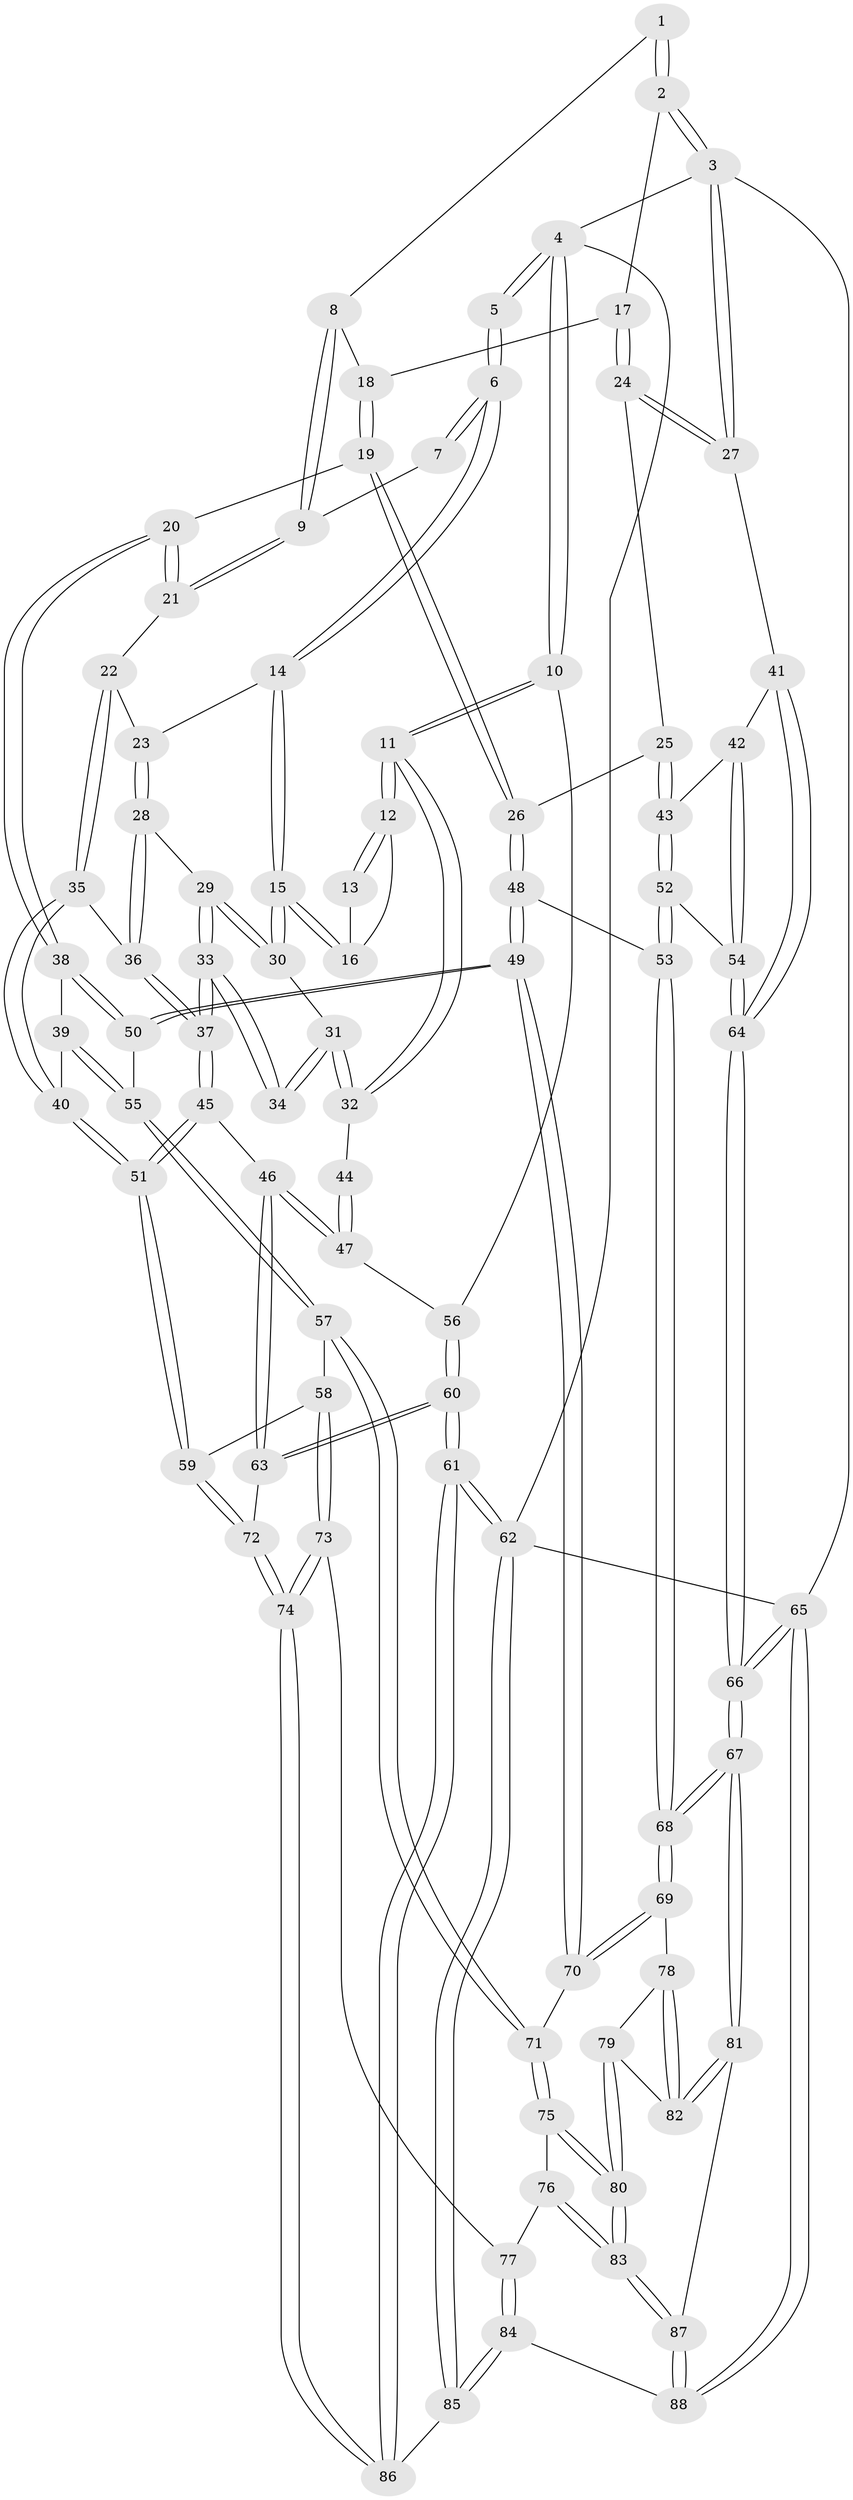 // coarse degree distribution, {3: 0.21568627450980393, 7: 0.0196078431372549, 6: 0.058823529411764705, 4: 0.39215686274509803, 5: 0.27450980392156865, 2: 0.0392156862745098}
// Generated by graph-tools (version 1.1) at 2025/52/02/27/25 19:52:37]
// undirected, 88 vertices, 217 edges
graph export_dot {
graph [start="1"]
  node [color=gray90,style=filled];
  1 [pos="+0.8648296936957135+0"];
  2 [pos="+1+0"];
  3 [pos="+1+0"];
  4 [pos="+0+0"];
  5 [pos="+0.13720557267736122+0"];
  6 [pos="+0.357161799779726+0"];
  7 [pos="+0.6096651125549911+0"];
  8 [pos="+0.8198519644540929+0.06612002845635594"];
  9 [pos="+0.6805803300300969+0.10883166511713613"];
  10 [pos="+0+0.3331731844438355"];
  11 [pos="+0+0.3318222607097326"];
  12 [pos="+0.022669542892440414+0.19854696277112494"];
  13 [pos="+0.1058586846123294+0"];
  14 [pos="+0.3671605906456229+0"];
  15 [pos="+0.17574327431810063+0.2205343385651833"];
  16 [pos="+0.13601914304716772+0.20151416783388806"];
  17 [pos="+0.9260939680451576+0.1457191491519629"];
  18 [pos="+0.8261270400863067+0.08226501875388727"];
  19 [pos="+0.740435568601178+0.3180825838461747"];
  20 [pos="+0.7086252963224499+0.31426032122788855"];
  21 [pos="+0.6385513169812678+0.248350105070559"];
  22 [pos="+0.5321451446328108+0.2193850566038951"];
  23 [pos="+0.39894758226087806+0.04255478494856349"];
  24 [pos="+0.9713265348924084+0.2841196065921113"];
  25 [pos="+0.8151759659715895+0.3274932283593486"];
  26 [pos="+0.765872858618324+0.3279882650887055"];
  27 [pos="+1+0.33247567595127236"];
  28 [pos="+0.2910732625887999+0.31229962007073847"];
  29 [pos="+0.2612668959501763+0.31093098461610474"];
  30 [pos="+0.17716501248743155+0.22482399213478726"];
  31 [pos="+0.1410832212861798+0.2713327176325933"];
  32 [pos="+0+0.358624969672329"];
  33 [pos="+0.15448039856368462+0.4229478557505537"];
  34 [pos="+0.1215776583124985+0.40825482820926395"];
  35 [pos="+0.39423983907799304+0.38102177932063447"];
  36 [pos="+0.34308571924928305+0.3500555933819623"];
  37 [pos="+0.18647014145683172+0.49429346250443135"];
  38 [pos="+0.639422610135968+0.412926680575167"];
  39 [pos="+0.618304017994899+0.4243141464252746"];
  40 [pos="+0.40714602768903285+0.4445078625276506"];
  41 [pos="+1+0.35075793327625127"];
  42 [pos="+0.9860683327091849+0.47221956304351487"];
  43 [pos="+0.8962477728138653+0.48352240258903934"];
  44 [pos="+0.07025452452162612+0.39875722265529107"];
  45 [pos="+0.19506104843917763+0.5185177498102831"];
  46 [pos="+0.11286665860319614+0.6016732249710536"];
  47 [pos="+0.06464974428515056+0.5191165657596017"];
  48 [pos="+0.7809170235415049+0.48280892243832363"];
  49 [pos="+0.6879779565638799+0.624278571872329"];
  50 [pos="+0.6769664768322649+0.6033648808623303"];
  51 [pos="+0.3786012652715775+0.5656001894544749"];
  52 [pos="+0.8849033577282371+0.5889521123692234"];
  53 [pos="+0.8791168891469336+0.5928178508376374"];
  54 [pos="+0.8991435817964832+0.5868208938336524"];
  55 [pos="+0.5578821841564858+0.5339009687286687"];
  56 [pos="+0+0.33611881229304624"];
  57 [pos="+0.42291771668623984+0.5974286835051404"];
  58 [pos="+0.39372620757377474+0.5872108963021054"];
  59 [pos="+0.3832762593348982+0.5757493172789578"];
  60 [pos="+0+0.7707454748202939"];
  61 [pos="+0+1"];
  62 [pos="+0+1"];
  63 [pos="+0.02144732823161958+0.7436913649404866"];
  64 [pos="+1+0.6118796564969688"];
  65 [pos="+1+1"];
  66 [pos="+1+1"];
  67 [pos="+0.9718057420890669+0.8911145519557819"];
  68 [pos="+0.8127501754067173+0.7086936835178337"];
  69 [pos="+0.7493379477459848+0.6989632520261445"];
  70 [pos="+0.6923046268190852+0.661045321178393"];
  71 [pos="+0.5506916172907522+0.6966833298498651"];
  72 [pos="+0.11457374774983345+0.7824907308622456"];
  73 [pos="+0.3487344790589672+0.8086796964406494"];
  74 [pos="+0.22952539622096213+0.8780416677366196"];
  75 [pos="+0.5455712889360365+0.7239334515091993"];
  76 [pos="+0.46445866893516685+0.8356268600356641"];
  77 [pos="+0.45449054084688795+0.8421246257454662"];
  78 [pos="+0.7098395960316096+0.7714507793283623"];
  79 [pos="+0.6716867549424387+0.8163154266877786"];
  80 [pos="+0.6203785988563199+0.8651865945245956"];
  81 [pos="+0.7367425586333003+0.9112499337004525"];
  82 [pos="+0.7306105431915861+0.8907743689209608"];
  83 [pos="+0.6170660587156961+0.881787421099923"];
  84 [pos="+0.5030016880456628+1"];
  85 [pos="+0.30776829988900456+1"];
  86 [pos="+0.23052927588490166+0.8842313330377328"];
  87 [pos="+0.6306314944609613+0.9591189273273693"];
  88 [pos="+0.5510762511363512+1"];
  1 -- 2;
  1 -- 2;
  1 -- 8;
  2 -- 3;
  2 -- 3;
  2 -- 17;
  3 -- 4;
  3 -- 27;
  3 -- 27;
  3 -- 65;
  4 -- 5;
  4 -- 5;
  4 -- 10;
  4 -- 10;
  4 -- 62;
  5 -- 6;
  5 -- 6;
  6 -- 7;
  6 -- 7;
  6 -- 14;
  6 -- 14;
  7 -- 9;
  8 -- 9;
  8 -- 9;
  8 -- 18;
  9 -- 21;
  9 -- 21;
  10 -- 11;
  10 -- 11;
  10 -- 56;
  11 -- 12;
  11 -- 12;
  11 -- 32;
  11 -- 32;
  12 -- 13;
  12 -- 13;
  12 -- 16;
  13 -- 16;
  14 -- 15;
  14 -- 15;
  14 -- 23;
  15 -- 16;
  15 -- 16;
  15 -- 30;
  15 -- 30;
  17 -- 18;
  17 -- 24;
  17 -- 24;
  18 -- 19;
  18 -- 19;
  19 -- 20;
  19 -- 26;
  19 -- 26;
  20 -- 21;
  20 -- 21;
  20 -- 38;
  20 -- 38;
  21 -- 22;
  22 -- 23;
  22 -- 35;
  22 -- 35;
  23 -- 28;
  23 -- 28;
  24 -- 25;
  24 -- 27;
  24 -- 27;
  25 -- 26;
  25 -- 43;
  25 -- 43;
  26 -- 48;
  26 -- 48;
  27 -- 41;
  28 -- 29;
  28 -- 36;
  28 -- 36;
  29 -- 30;
  29 -- 30;
  29 -- 33;
  29 -- 33;
  30 -- 31;
  31 -- 32;
  31 -- 32;
  31 -- 34;
  31 -- 34;
  32 -- 44;
  33 -- 34;
  33 -- 34;
  33 -- 37;
  33 -- 37;
  35 -- 36;
  35 -- 40;
  35 -- 40;
  36 -- 37;
  36 -- 37;
  37 -- 45;
  37 -- 45;
  38 -- 39;
  38 -- 50;
  38 -- 50;
  39 -- 40;
  39 -- 55;
  39 -- 55;
  40 -- 51;
  40 -- 51;
  41 -- 42;
  41 -- 64;
  41 -- 64;
  42 -- 43;
  42 -- 54;
  42 -- 54;
  43 -- 52;
  43 -- 52;
  44 -- 47;
  44 -- 47;
  45 -- 46;
  45 -- 51;
  45 -- 51;
  46 -- 47;
  46 -- 47;
  46 -- 63;
  46 -- 63;
  47 -- 56;
  48 -- 49;
  48 -- 49;
  48 -- 53;
  49 -- 50;
  49 -- 50;
  49 -- 70;
  49 -- 70;
  50 -- 55;
  51 -- 59;
  51 -- 59;
  52 -- 53;
  52 -- 53;
  52 -- 54;
  53 -- 68;
  53 -- 68;
  54 -- 64;
  54 -- 64;
  55 -- 57;
  55 -- 57;
  56 -- 60;
  56 -- 60;
  57 -- 58;
  57 -- 71;
  57 -- 71;
  58 -- 59;
  58 -- 73;
  58 -- 73;
  59 -- 72;
  59 -- 72;
  60 -- 61;
  60 -- 61;
  60 -- 63;
  60 -- 63;
  61 -- 62;
  61 -- 62;
  61 -- 86;
  61 -- 86;
  62 -- 65;
  62 -- 85;
  62 -- 85;
  63 -- 72;
  64 -- 66;
  64 -- 66;
  65 -- 66;
  65 -- 66;
  65 -- 88;
  65 -- 88;
  66 -- 67;
  66 -- 67;
  67 -- 68;
  67 -- 68;
  67 -- 81;
  67 -- 81;
  68 -- 69;
  68 -- 69;
  69 -- 70;
  69 -- 70;
  69 -- 78;
  70 -- 71;
  71 -- 75;
  71 -- 75;
  72 -- 74;
  72 -- 74;
  73 -- 74;
  73 -- 74;
  73 -- 77;
  74 -- 86;
  74 -- 86;
  75 -- 76;
  75 -- 80;
  75 -- 80;
  76 -- 77;
  76 -- 83;
  76 -- 83;
  77 -- 84;
  77 -- 84;
  78 -- 79;
  78 -- 82;
  78 -- 82;
  79 -- 80;
  79 -- 80;
  79 -- 82;
  80 -- 83;
  80 -- 83;
  81 -- 82;
  81 -- 82;
  81 -- 87;
  83 -- 87;
  83 -- 87;
  84 -- 85;
  84 -- 85;
  84 -- 88;
  85 -- 86;
  87 -- 88;
  87 -- 88;
}
